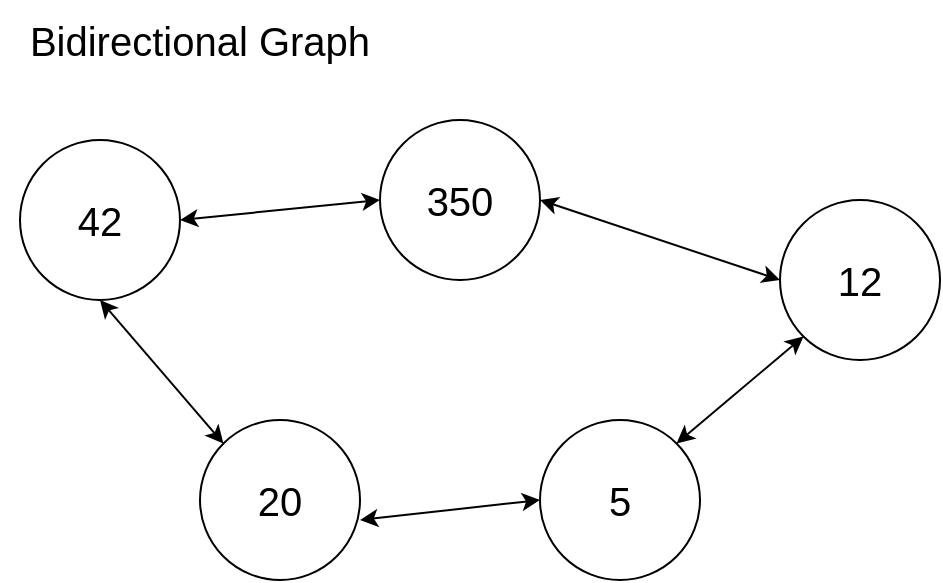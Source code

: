 <mxfile version="21.6.5" type="device">
  <diagram name="Page-1" id="VZIIqRRXdtm2IghGHygO">
    <mxGraphModel dx="794" dy="432" grid="1" gridSize="10" guides="1" tooltips="1" connect="1" arrows="1" fold="1" page="1" pageScale="1" pageWidth="1100" pageHeight="850" math="0" shadow="0">
      <root>
        <mxCell id="0" />
        <mxCell id="1" parent="0" />
        <mxCell id="Sioro_faqgcx9pmIhb5Y-1" value="&lt;font style=&quot;font-size: 20px;&quot;&gt;42&lt;/font&gt;" style="ellipse;whiteSpace=wrap;html=1;aspect=fixed;" vertex="1" parent="1">
          <mxGeometry x="10" y="70" width="80" height="80" as="geometry" />
        </mxCell>
        <mxCell id="Sioro_faqgcx9pmIhb5Y-2" value="&lt;font style=&quot;font-size: 20px;&quot;&gt;Bidirectional Graph&lt;/font&gt;" style="text;html=1;strokeColor=none;fillColor=none;align=center;verticalAlign=middle;whiteSpace=wrap;rounded=0;" vertex="1" parent="1">
          <mxGeometry width="200" height="40" as="geometry" />
        </mxCell>
        <mxCell id="Sioro_faqgcx9pmIhb5Y-3" value="&lt;font style=&quot;font-size: 20px;&quot;&gt;350&lt;/font&gt;" style="ellipse;whiteSpace=wrap;html=1;aspect=fixed;" vertex="1" parent="1">
          <mxGeometry x="190" y="60" width="80" height="80" as="geometry" />
        </mxCell>
        <mxCell id="Sioro_faqgcx9pmIhb5Y-4" value="&lt;font style=&quot;font-size: 20px;&quot;&gt;12&lt;/font&gt;" style="ellipse;whiteSpace=wrap;html=1;aspect=fixed;" vertex="1" parent="1">
          <mxGeometry x="390" y="100" width="80" height="80" as="geometry" />
        </mxCell>
        <mxCell id="Sioro_faqgcx9pmIhb5Y-5" value="&lt;font style=&quot;font-size: 20px;&quot;&gt;20&lt;/font&gt;" style="ellipse;whiteSpace=wrap;html=1;aspect=fixed;" vertex="1" parent="1">
          <mxGeometry x="100" y="210" width="80" height="80" as="geometry" />
        </mxCell>
        <mxCell id="Sioro_faqgcx9pmIhb5Y-6" value="&lt;font style=&quot;font-size: 20px;&quot;&gt;5&lt;/font&gt;" style="ellipse;whiteSpace=wrap;html=1;aspect=fixed;" vertex="1" parent="1">
          <mxGeometry x="270" y="210" width="80" height="80" as="geometry" />
        </mxCell>
        <mxCell id="Sioro_faqgcx9pmIhb5Y-7" value="" style="endArrow=classic;startArrow=classic;html=1;rounded=0;entryX=0;entryY=0.5;entryDx=0;entryDy=0;" edge="1" parent="1" target="Sioro_faqgcx9pmIhb5Y-3">
          <mxGeometry width="50" height="50" relative="1" as="geometry">
            <mxPoint x="90" y="110" as="sourcePoint" />
            <mxPoint x="140" y="60" as="targetPoint" />
          </mxGeometry>
        </mxCell>
        <mxCell id="Sioro_faqgcx9pmIhb5Y-8" value="" style="endArrow=classic;startArrow=classic;html=1;rounded=0;entryX=0;entryY=0.5;entryDx=0;entryDy=0;" edge="1" parent="1" target="Sioro_faqgcx9pmIhb5Y-4">
          <mxGeometry width="50" height="50" relative="1" as="geometry">
            <mxPoint x="270" y="100" as="sourcePoint" />
            <mxPoint x="320" y="50" as="targetPoint" />
          </mxGeometry>
        </mxCell>
        <mxCell id="Sioro_faqgcx9pmIhb5Y-9" value="" style="endArrow=classic;startArrow=classic;html=1;rounded=0;exitX=1;exitY=0;exitDx=0;exitDy=0;entryX=0;entryY=1;entryDx=0;entryDy=0;" edge="1" parent="1" source="Sioro_faqgcx9pmIhb5Y-6" target="Sioro_faqgcx9pmIhb5Y-4">
          <mxGeometry width="50" height="50" relative="1" as="geometry">
            <mxPoint x="350" y="230" as="sourcePoint" />
            <mxPoint x="400" y="180" as="targetPoint" />
          </mxGeometry>
        </mxCell>
        <mxCell id="Sioro_faqgcx9pmIhb5Y-10" value="" style="endArrow=classic;startArrow=classic;html=1;rounded=0;entryX=0;entryY=0.5;entryDx=0;entryDy=0;exitX=1;exitY=0.625;exitDx=0;exitDy=0;exitPerimeter=0;" edge="1" parent="1" source="Sioro_faqgcx9pmIhb5Y-5" target="Sioro_faqgcx9pmIhb5Y-6">
          <mxGeometry width="50" height="50" relative="1" as="geometry">
            <mxPoint x="220" y="380" as="sourcePoint" />
            <mxPoint x="270" y="330" as="targetPoint" />
          </mxGeometry>
        </mxCell>
        <mxCell id="Sioro_faqgcx9pmIhb5Y-11" value="" style="endArrow=classic;startArrow=classic;html=1;rounded=0;exitX=0;exitY=0;exitDx=0;exitDy=0;entryX=0.5;entryY=1;entryDx=0;entryDy=0;" edge="1" parent="1" source="Sioro_faqgcx9pmIhb5Y-5" target="Sioro_faqgcx9pmIhb5Y-1">
          <mxGeometry width="50" height="50" relative="1" as="geometry">
            <mxPoint x="90" y="190" as="sourcePoint" />
            <mxPoint x="140" y="140" as="targetPoint" />
          </mxGeometry>
        </mxCell>
      </root>
    </mxGraphModel>
  </diagram>
</mxfile>
